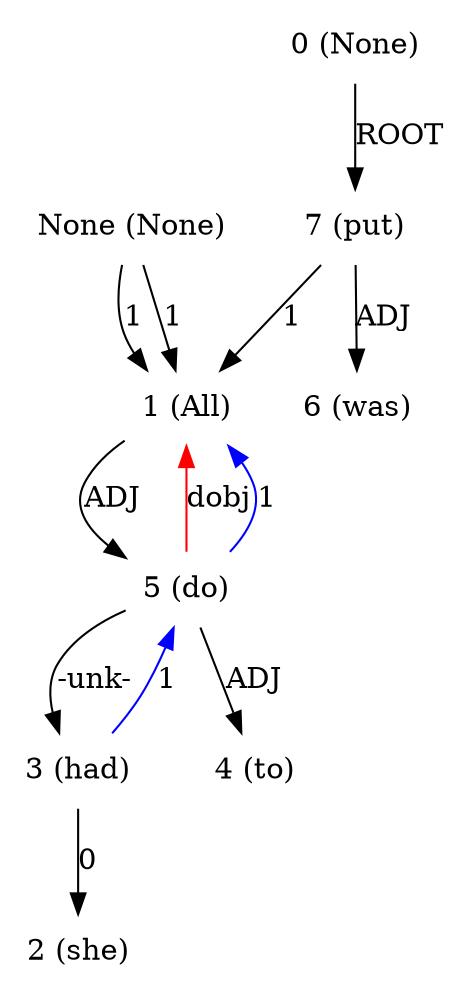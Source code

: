 digraph G{
edge [dir=forward]
node [shape=plaintext]

None [label="None (None)"]
None -> 1 [label="1"]
None [label="None (None)"]
None -> 1 [label="1"]
0 [label="0 (None)"]
0 -> 7 [label="ROOT"]
1 [label="1 (All)"]
1 -> 5 [label="ADJ"]
5 -> 1 [label="dobj", color="red"]
2 [label="2 (she)"]
3 [label="3 (had)"]
3 -> 5 [label="1", color="blue"]
3 -> 2 [label="0"]
4 [label="4 (to)"]
5 [label="5 (do)"]
5 -> 1 [label="1", color="blue"]
5 -> 3 [label="-unk-"]
5 -> 4 [label="ADJ"]
6 [label="6 (was)"]
7 [label="7 (put)"]
7 -> 1 [label="1"]
7 -> 6 [label="ADJ"]
}
